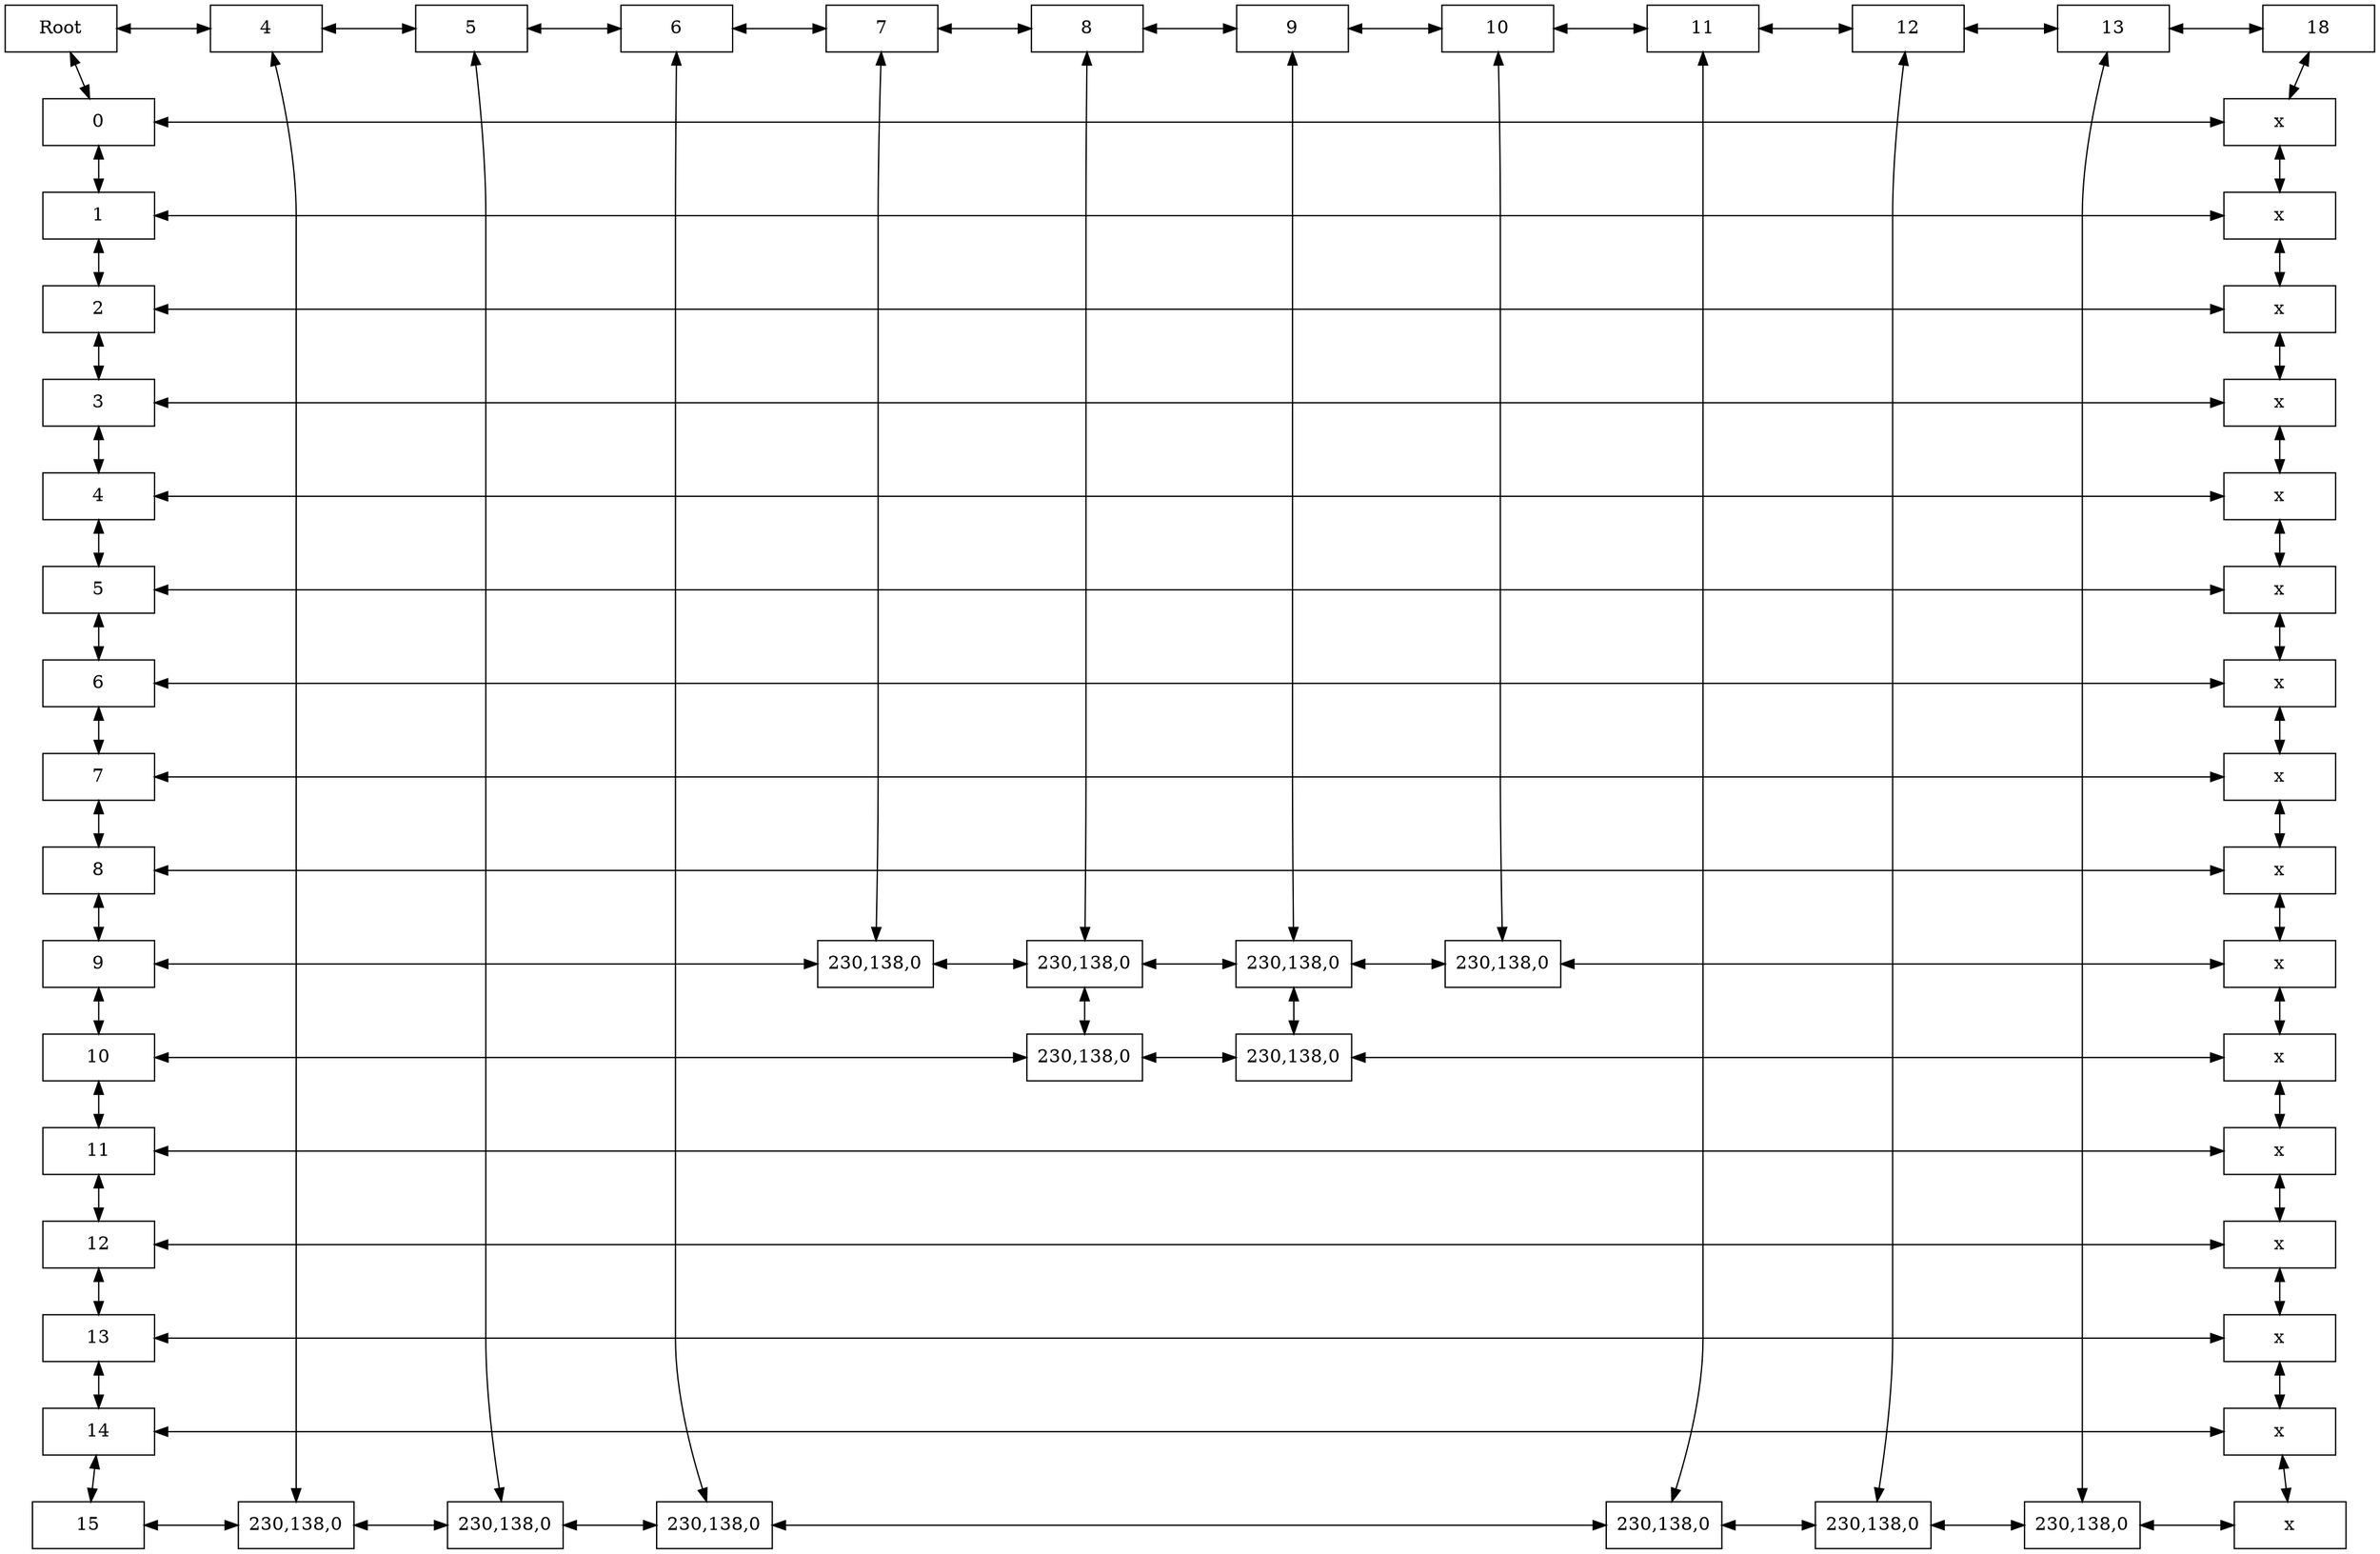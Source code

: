 digraph {
node [shape = rectangle, height=0.5, width=1.2];
graph [nodesep = 1];
rankdir=TB;
"-1--1"[label="Root"];
"-1-0"[label="0"];
"-1-1"[label="1"];
"-1-2"[label="2"];
"-1-3"[label="3"];
"-1-4"[label="4"];
"-1-5"[label="5"];
"-1-6"[label="6"];
"-1-7"[label="7"];
"-1-8"[label="8"];
"-1-9"[label="9"];
"-1-10"[label="10"];
"-1-11"[label="11"];
"-1-12"[label="12"];
"-1-13"[label="13"];
"-1-14"[label="14"];
"-1-15"[label="15"];
"4--1"[label="4"];
"4-15"[label="230,138,0"];
"5--1"[label="5"];
"5-15"[label="230,138,0"];
"6--1"[label="6"];
"6-15"[label="230,138,0"];
"7--1"[label="7"];
"7-9"[label="230,138,0"];
"8--1"[label="8"];
"8-9"[label="230,138,0"];
"8-10"[label="230,138,0"];
"9--1"[label="9"];
"9-9"[label="230,138,0"];
"9-10"[label="230,138,0"];
"10--1"[label="10"];
"10-9"[label="230,138,0"];
"11--1"[label="11"];
"11-15"[label="230,138,0"];
"12--1"[label="12"];
"12-15"[label="230,138,0"];
"13--1"[label="13"];
"13-15"[label="230,138,0"];
"18--1"[label="18"];
"18-0"[label="x"];
"18-1"[label="x"];
"18-2"[label="x"];
"18-3"[label="x"];
"18-4"[label="x"];
"18-5"[label="x"];
"18-6"[label="x"];
"18-7"[label="x"];
"18-8"[label="x"];
"18-9"[label="x"];
"18-10"[label="x"];
"18-11"[label="x"];
"18-12"[label="x"];
"18-13"[label="x"];
"18-14"[label="x"];
"18-15"[label="x"];
"-1--1"->"4--1"[dir=both];
"-1--1"->"-1-0"[dir=both];
"-1-0"->"18-0"[dir=both];
"-1-0"->"-1-1"[dir=both];
"-1-1"->"18-1"[dir=both];
"-1-1"->"-1-2"[dir=both];
"-1-2"->"18-2"[dir=both];
"-1-2"->"-1-3"[dir=both];
"-1-3"->"18-3"[dir=both];
"-1-3"->"-1-4"[dir=both];
"-1-4"->"18-4"[dir=both];
"-1-4"->"-1-5"[dir=both];
"-1-5"->"18-5"[dir=both];
"-1-5"->"-1-6"[dir=both];
"-1-6"->"18-6"[dir=both];
"-1-6"->"-1-7"[dir=both];
"-1-7"->"18-7"[dir=both];
"-1-7"->"-1-8"[dir=both];
"-1-8"->"18-8"[dir=both];
"-1-8"->"-1-9"[dir=both];
"-1-9"->"7-9"[dir=both];
"-1-9"->"-1-10"[dir=both];
"-1-10"->"8-10"[dir=both];
"-1-10"->"-1-11"[dir=both];
"-1-11"->"18-11"[dir=both];
"-1-11"->"-1-12"[dir=both];
"-1-12"->"18-12"[dir=both];
"-1-12"->"-1-13"[dir=both];
"-1-13"->"18-13"[dir=both];
"-1-13"->"-1-14"[dir=both];
"-1-14"->"18-14"[dir=both];
"-1-14"->"-1-15"[dir=both];
"-1-15"->"4-15"[dir=both];
"4--1"->"5--1"[dir=both];
"4--1"->"4-15"[dir=both];
"4-15"->"5-15"[dir=both];
"5--1"->"6--1"[dir=both];
"5--1"->"5-15"[dir=both];
"5-15"->"6-15"[dir=both];
"6--1"->"7--1"[dir=both];
"6--1"->"6-15"[dir=both];
"6-15"->"11-15"[dir=both];
"7--1"->"8--1"[dir=both];
"7--1"->"7-9"[dir=both];
"7-9"->"8-9"[dir=both];
"8--1"->"9--1"[dir=both];
"8--1"->"8-9"[dir=both];
"8-9"->"9-9"[dir=both];
"8-9"->"8-10"[dir=both];
"8-10"->"9-10"[dir=both];
"9--1"->"10--1"[dir=both];
"9--1"->"9-9"[dir=both];
"9-9"->"10-9"[dir=both];
"9-9"->"9-10"[dir=both];
"9-10"->"18-10"[dir=both];
"10--1"->"11--1"[dir=both];
"10--1"->"10-9"[dir=both];
"10-9"->"18-9"[dir=both];
"11--1"->"12--1"[dir=both];
"11--1"->"11-15"[dir=both];
"11-15"->"12-15"[dir=both];
"12--1"->"13--1"[dir=both];
"12--1"->"12-15"[dir=both];
"12-15"->"13-15"[dir=both];
"13--1"->"18--1"[dir=both];
"13--1"->"13-15"[dir=both];
"13-15"->"18-15"[dir=both];
"18--1"->"18-0"[dir=both];
"18-0"->"18-1"[dir=both];
"18-1"->"18-2"[dir=both];
"18-2"->"18-3"[dir=both];
"18-3"->"18-4"[dir=both];
"18-4"->"18-5"[dir=both];
"18-5"->"18-6"[dir=both];
"18-6"->"18-7"[dir=both];
"18-7"->"18-8"[dir=both];
"18-8"->"18-9"[dir=both];
"18-9"->"18-10"[dir=both];
"18-10"->"18-11"[dir=both];
"18-11"->"18-12"[dir=both];
"18-12"->"18-13"[dir=both];
"18-13"->"18-14"[dir=both];
"18-14"->"18-15"[dir=both];
{ rank=same; "-1--1" "4--1" "5--1" "6--1" "7--1" "8--1" "9--1" "10--1" "11--1" "12--1" "13--1" "18--1" };
{ rank=same; "-1-0" "18-0" };
{ rank=same; "-1-1" "18-1" };
{ rank=same; "-1-2" "18-2" };
{ rank=same; "-1-3" "18-3" };
{ rank=same; "-1-4" "18-4" };
{ rank=same; "-1-5" "18-5" };
{ rank=same; "-1-6" "18-6" };
{ rank=same; "-1-7" "18-7" };
{ rank=same; "-1-8" "18-8" };
{ rank=same; "-1-9" "7-9" "8-9" "9-9" "10-9" "18-9" };
{ rank=same; "-1-10" "8-10" "9-10" "18-10" };
{ rank=same; "-1-11" "18-11" };
{ rank=same; "-1-12" "18-12" };
{ rank=same; "-1-13" "18-13" };
{ rank=same; "-1-14" "18-14" };
{ rank=same; "-1-15" "4-15" "5-15" "6-15" "11-15" "12-15" "13-15" "18-15" };
}